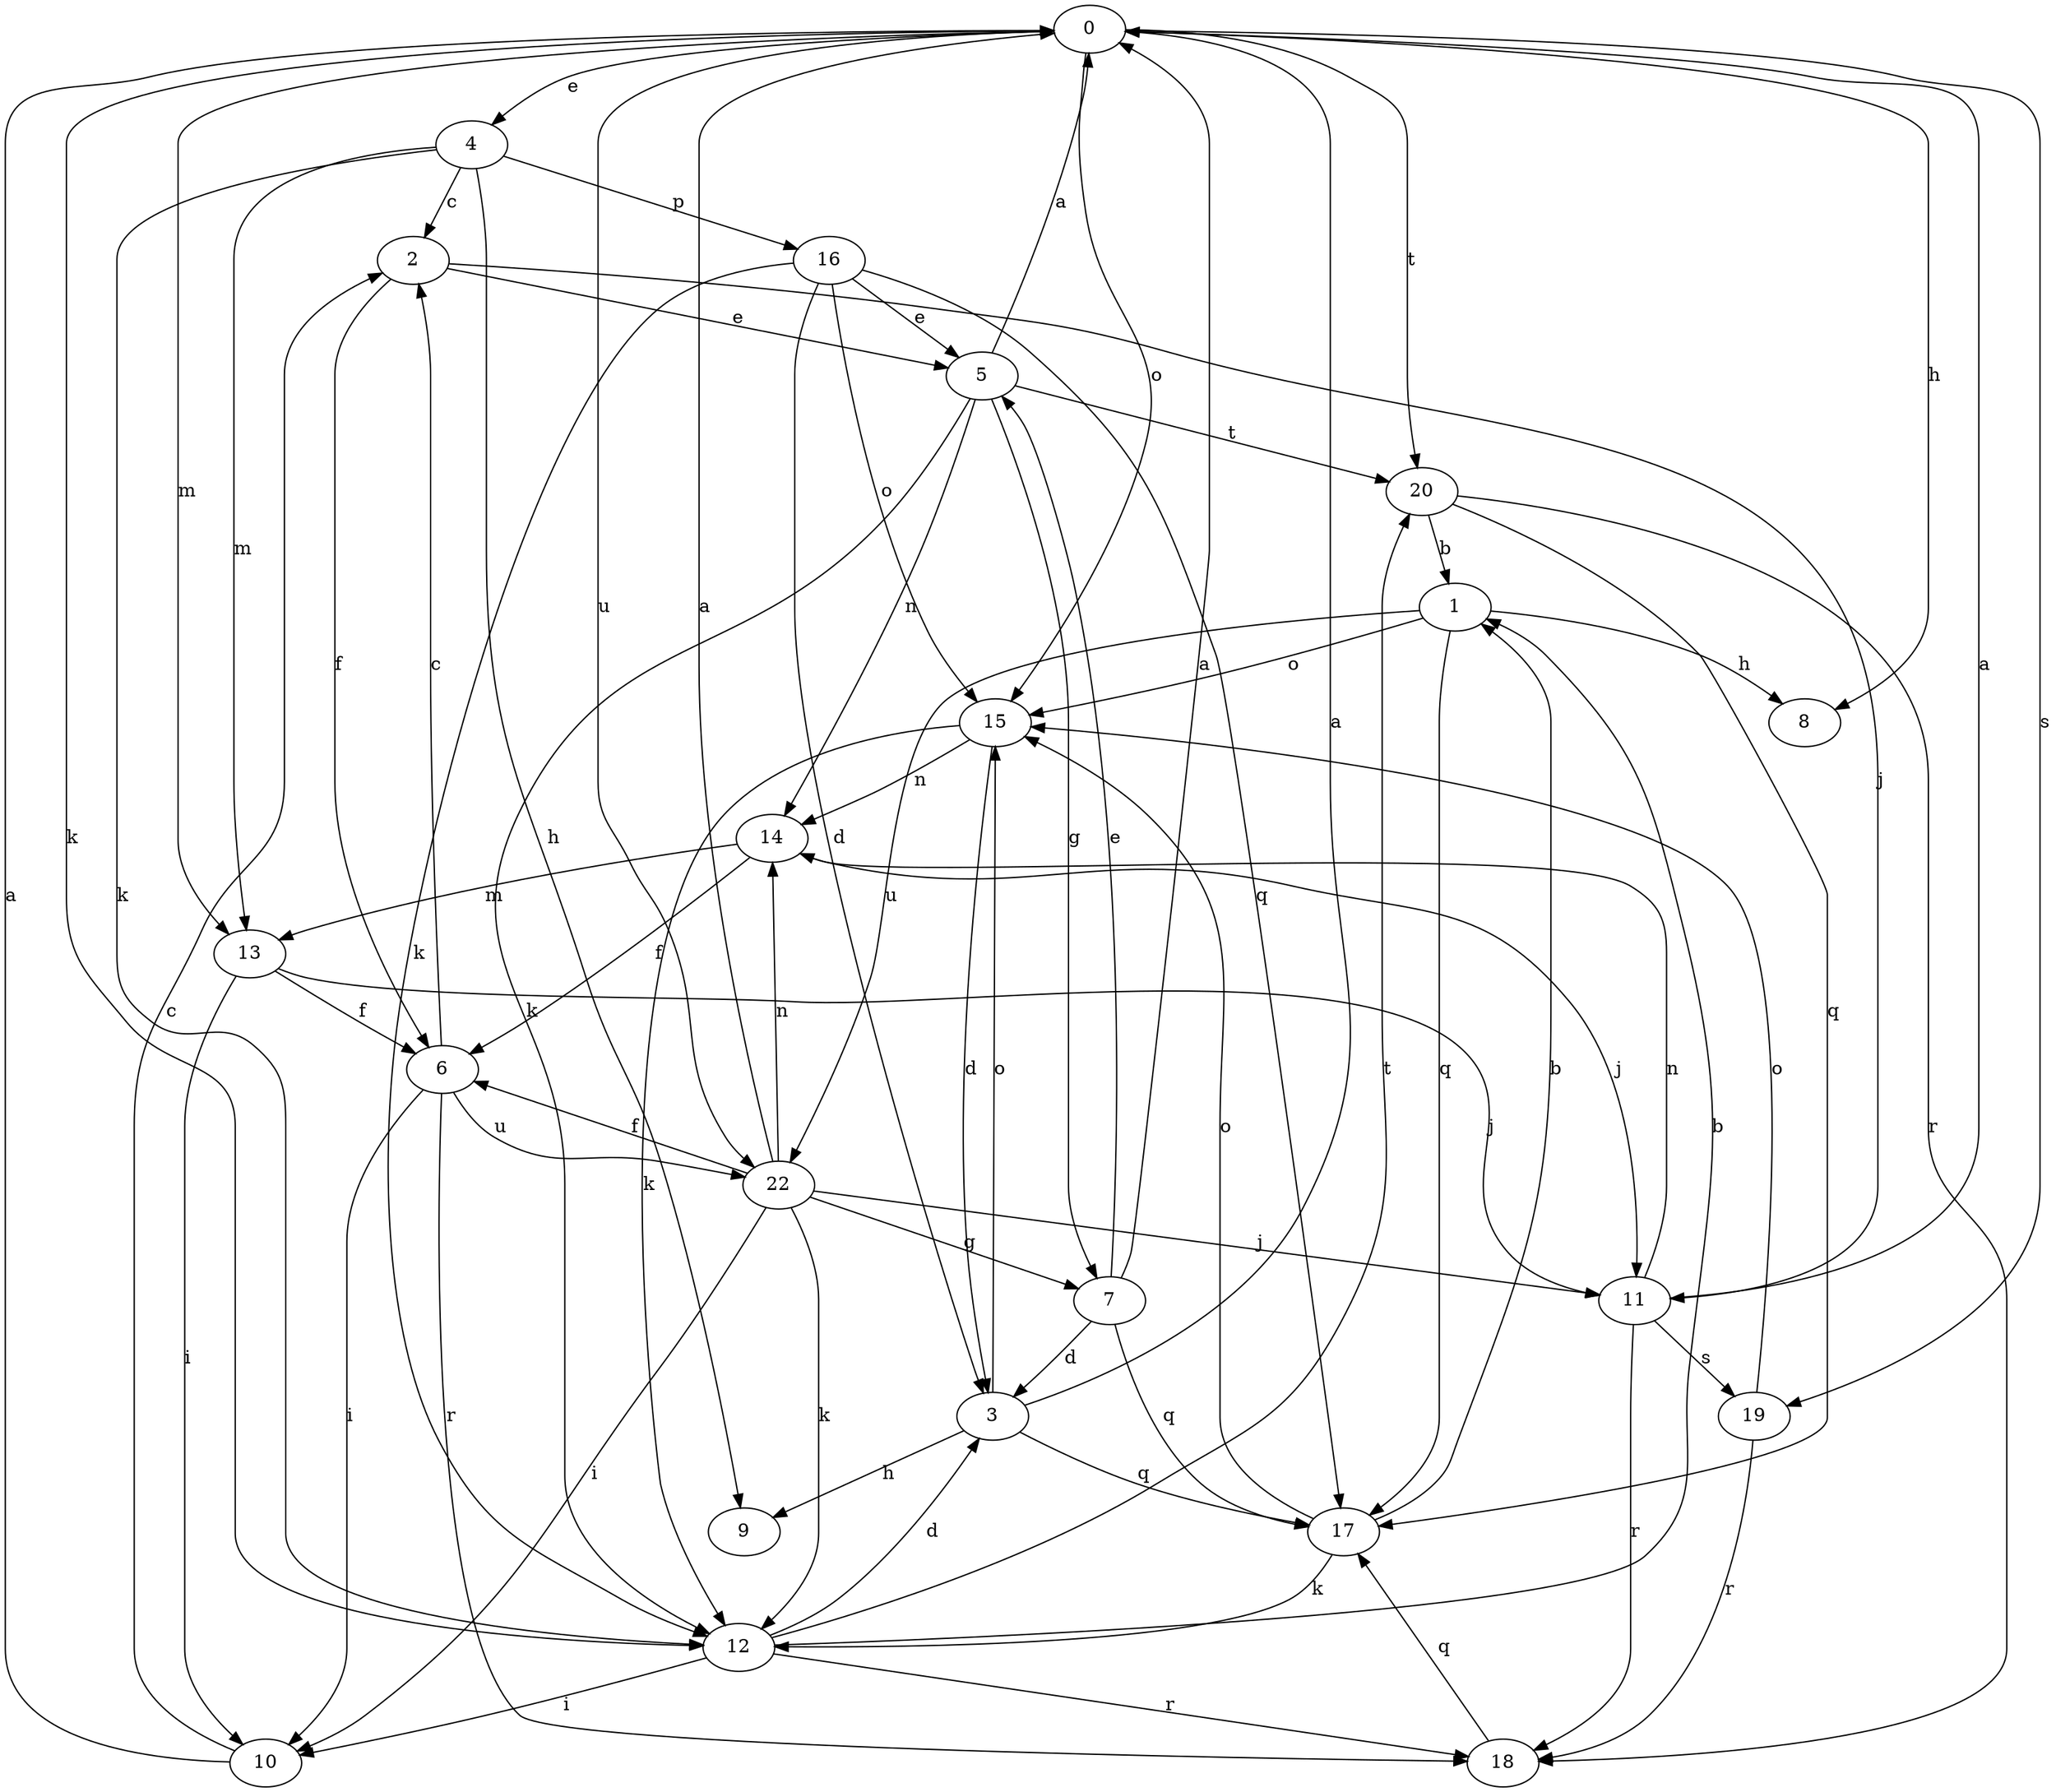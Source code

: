 strict digraph  {
0;
1;
2;
3;
4;
5;
6;
7;
8;
9;
10;
11;
12;
13;
14;
15;
16;
17;
18;
19;
20;
22;
0 -> 4  [label=e];
0 -> 8  [label=h];
0 -> 12  [label=k];
0 -> 13  [label=m];
0 -> 15  [label=o];
0 -> 19  [label=s];
0 -> 20  [label=t];
0 -> 22  [label=u];
1 -> 8  [label=h];
1 -> 15  [label=o];
1 -> 17  [label=q];
1 -> 22  [label=u];
2 -> 5  [label=e];
2 -> 6  [label=f];
2 -> 11  [label=j];
3 -> 0  [label=a];
3 -> 9  [label=h];
3 -> 15  [label=o];
3 -> 17  [label=q];
4 -> 2  [label=c];
4 -> 9  [label=h];
4 -> 12  [label=k];
4 -> 13  [label=m];
4 -> 16  [label=p];
5 -> 0  [label=a];
5 -> 7  [label=g];
5 -> 12  [label=k];
5 -> 14  [label=n];
5 -> 20  [label=t];
6 -> 2  [label=c];
6 -> 10  [label=i];
6 -> 18  [label=r];
6 -> 22  [label=u];
7 -> 0  [label=a];
7 -> 3  [label=d];
7 -> 5  [label=e];
7 -> 17  [label=q];
10 -> 0  [label=a];
10 -> 2  [label=c];
11 -> 0  [label=a];
11 -> 14  [label=n];
11 -> 18  [label=r];
11 -> 19  [label=s];
12 -> 1  [label=b];
12 -> 3  [label=d];
12 -> 10  [label=i];
12 -> 18  [label=r];
12 -> 20  [label=t];
13 -> 6  [label=f];
13 -> 10  [label=i];
13 -> 11  [label=j];
14 -> 6  [label=f];
14 -> 11  [label=j];
14 -> 13  [label=m];
15 -> 3  [label=d];
15 -> 12  [label=k];
15 -> 14  [label=n];
16 -> 3  [label=d];
16 -> 5  [label=e];
16 -> 12  [label=k];
16 -> 15  [label=o];
16 -> 17  [label=q];
17 -> 1  [label=b];
17 -> 12  [label=k];
17 -> 15  [label=o];
18 -> 17  [label=q];
19 -> 15  [label=o];
19 -> 18  [label=r];
20 -> 1  [label=b];
20 -> 17  [label=q];
20 -> 18  [label=r];
22 -> 0  [label=a];
22 -> 6  [label=f];
22 -> 7  [label=g];
22 -> 10  [label=i];
22 -> 11  [label=j];
22 -> 12  [label=k];
22 -> 14  [label=n];
}

